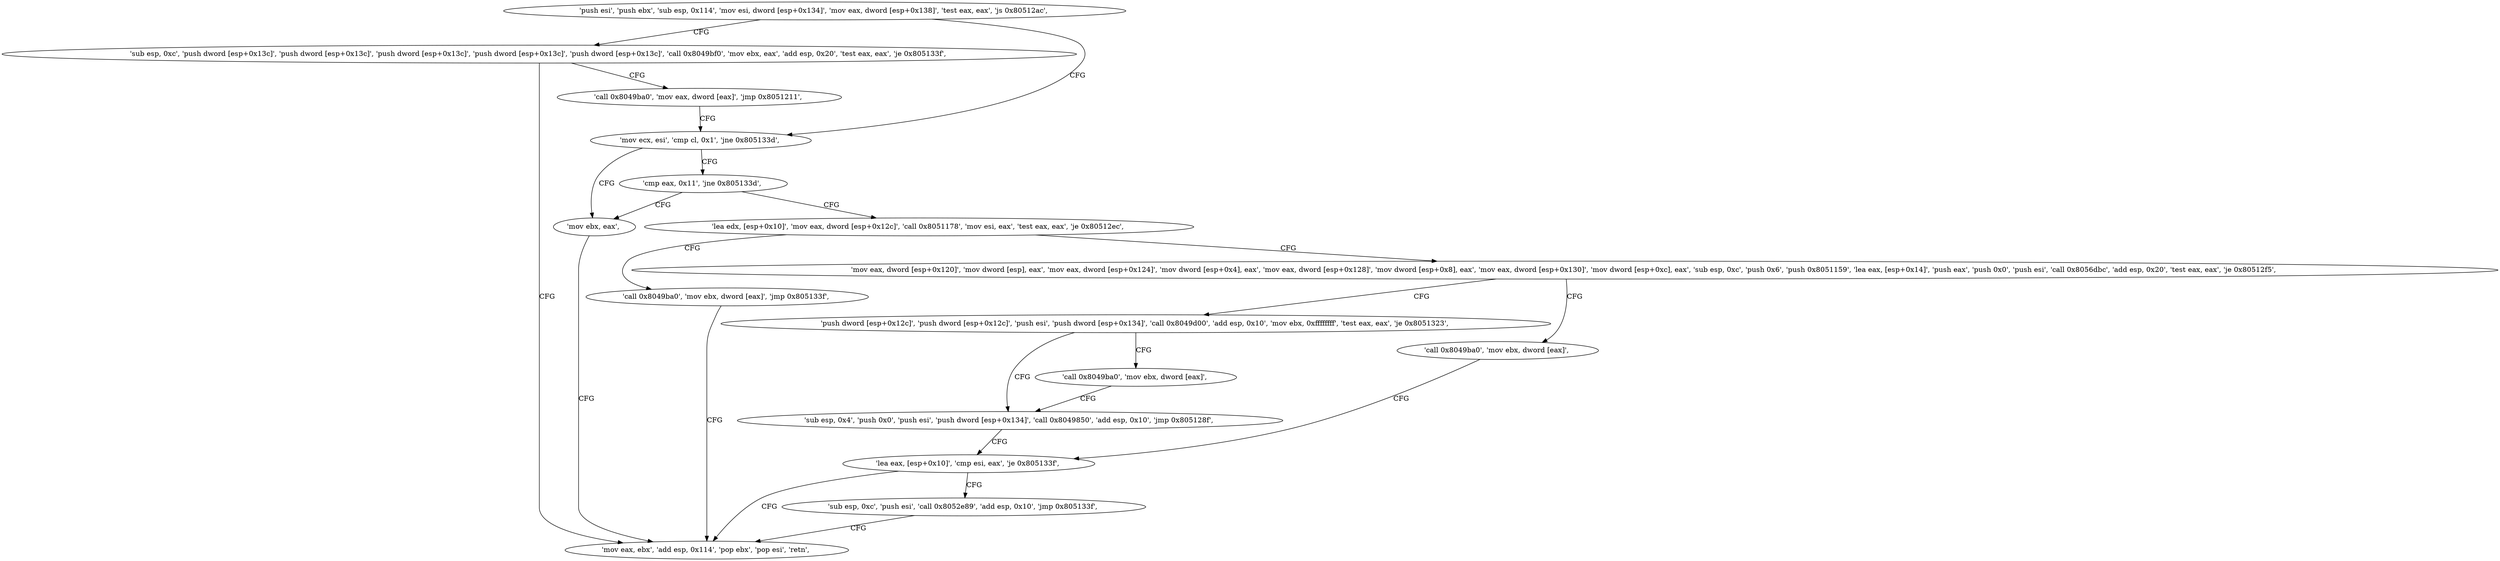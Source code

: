 digraph "func" {
"134550003" [label = "'push esi', 'push ebx', 'sub esp, 0x114', 'mov esi, dword [esp+0x134]', 'mov eax, dword [esp+0x138]', 'test eax, eax', 'js 0x80512ac', " ]
"134550188" [label = "'sub esp, 0xc', 'push dword [esp+0x13c]', 'push dword [esp+0x13c]', 'push dword [esp+0x13c]', 'push dword [esp+0x13c]', 'push dword [esp+0x13c]', 'call 0x8049bf0', 'mov ebx, eax', 'add esp, 0x20', 'test eax, eax', 'je 0x805133f', " ]
"134550033" [label = "'mov ecx, esi', 'cmp cl, 0x1', 'jne 0x805133d', " ]
"134550335" [label = "'mov eax, ebx', 'add esp, 0x114', 'pop ebx', 'pop esi', 'retn', " ]
"134550240" [label = "'call 0x8049ba0', 'mov eax, dword [eax]', 'jmp 0x8051211', " ]
"134550333" [label = "'mov ebx, eax', " ]
"134550044" [label = "'cmp eax, 0x11', 'jne 0x805133d', " ]
"134550053" [label = "'lea edx, [esp+0x10]', 'mov eax, dword [esp+0x12c]', 'call 0x8051178', 'mov esi, eax', 'test eax, eax', 'je 0x80512ec', " ]
"134550252" [label = "'call 0x8049ba0', 'mov ebx, dword [eax]', 'jmp 0x805133f', " ]
"134550079" [label = "'mov eax, dword [esp+0x120]', 'mov dword [esp], eax', 'mov eax, dword [esp+0x124]', 'mov dword [esp+0x4], eax', 'mov eax, dword [esp+0x128]', 'mov dword [esp+0x8], eax', 'mov eax, dword [esp+0x130]', 'mov dword [esp+0xc], eax', 'sub esp, 0xc', 'push 0x6', 'push 0x8051159', 'lea eax, [esp+0x14]', 'push eax', 'push 0x0', 'push esi', 'call 0x8056dbc', 'add esp, 0x20', 'test eax, eax', 'je 0x80512f5', " ]
"134550261" [label = "'push dword [esp+0x12c]', 'push dword [esp+0x12c]', 'push esi', 'push dword [esp+0x134]', 'call 0x8049d00', 'add esp, 0x10', 'mov ebx, 0xffffffff', 'test eax, eax', 'je 0x8051323', " ]
"134550152" [label = "'call 0x8049ba0', 'mov ebx, dword [eax]', " ]
"134550307" [label = "'sub esp, 0x4', 'push 0x0', 'push esi', 'push dword [esp+0x134]', 'call 0x8049850', 'add esp, 0x10', 'jmp 0x805128f', " ]
"134550300" [label = "'call 0x8049ba0', 'mov ebx, dword [eax]', " ]
"134550159" [label = "'lea eax, [esp+0x10]', 'cmp esi, eax', 'je 0x805133f', " ]
"134550171" [label = "'sub esp, 0xc', 'push esi', 'call 0x8052e89', 'add esp, 0x10', 'jmp 0x805133f', " ]
"134550003" -> "134550188" [ label = "CFG" ]
"134550003" -> "134550033" [ label = "CFG" ]
"134550188" -> "134550335" [ label = "CFG" ]
"134550188" -> "134550240" [ label = "CFG" ]
"134550033" -> "134550333" [ label = "CFG" ]
"134550033" -> "134550044" [ label = "CFG" ]
"134550240" -> "134550033" [ label = "CFG" ]
"134550333" -> "134550335" [ label = "CFG" ]
"134550044" -> "134550333" [ label = "CFG" ]
"134550044" -> "134550053" [ label = "CFG" ]
"134550053" -> "134550252" [ label = "CFG" ]
"134550053" -> "134550079" [ label = "CFG" ]
"134550252" -> "134550335" [ label = "CFG" ]
"134550079" -> "134550261" [ label = "CFG" ]
"134550079" -> "134550152" [ label = "CFG" ]
"134550261" -> "134550307" [ label = "CFG" ]
"134550261" -> "134550300" [ label = "CFG" ]
"134550152" -> "134550159" [ label = "CFG" ]
"134550307" -> "134550159" [ label = "CFG" ]
"134550300" -> "134550307" [ label = "CFG" ]
"134550159" -> "134550335" [ label = "CFG" ]
"134550159" -> "134550171" [ label = "CFG" ]
"134550171" -> "134550335" [ label = "CFG" ]
}
